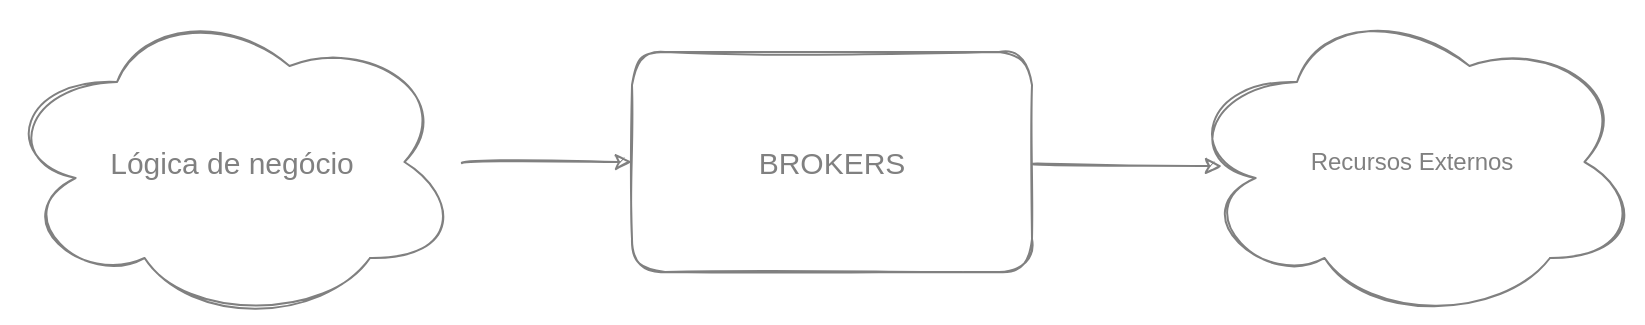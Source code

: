 <mxfile version="22.1.4" type="device" pages="2">
  <diagram id="jYahB1UCWjn4WiAoBhX7" name="1.0.0">
    <mxGraphModel dx="1050" dy="530" grid="1" gridSize="10" guides="1" tooltips="1" connect="1" arrows="1" fold="1" page="1" pageScale="1" pageWidth="850" pageHeight="1100" math="0" shadow="0">
      <root>
        <mxCell id="0" />
        <mxCell id="1" parent="0" />
        <mxCell id="5" style="edgeStyle=none;html=1;sketch=1;curved=1;labelBackgroundColor=#808080;strokeColor=#808080;" parent="1" source="2" target="3" edge="1">
          <mxGeometry relative="1" as="geometry" />
        </mxCell>
        <mxCell id="2" value="Lógica de negócio" style="ellipse;shape=cloud;whiteSpace=wrap;html=1;sketch=1;rounded=1;fillColor=none;fontSize=15;labelBackgroundColor=none;fontColor=#808080;strokeColor=#808080;" parent="1" vertex="1">
          <mxGeometry x="10" y="450" width="230" height="160" as="geometry" />
        </mxCell>
        <mxCell id="6" style="edgeStyle=none;html=1;entryX=0.087;entryY=0.513;entryDx=0;entryDy=0;entryPerimeter=0;sketch=1;curved=1;labelBackgroundColor=#808080;strokeColor=#808080;" parent="1" source="3" target="4" edge="1">
          <mxGeometry relative="1" as="geometry" />
        </mxCell>
        <mxCell id="3" value="&lt;font style=&quot;font-size: 15px&quot; color=&quot;#808080&quot;&gt;BROKERS&lt;/font&gt;" style="rounded=1;whiteSpace=wrap;html=1;sketch=1;fillColor=none;fontSize=11;labelBackgroundColor=none;strokeColor=#808080;" parent="1" vertex="1">
          <mxGeometry x="325" y="475" width="200" height="110" as="geometry" />
        </mxCell>
        <mxCell id="4" value="&lt;font color=&quot;#808080&quot;&gt;Recursos Externos&lt;br&gt;&lt;/font&gt;" style="ellipse;shape=cloud;whiteSpace=wrap;html=1;sketch=1;rounded=1;fillColor=none;labelBackgroundColor=none;strokeColor=#808080;" parent="1" vertex="1">
          <mxGeometry x="600" y="450" width="230" height="160" as="geometry" />
        </mxCell>
      </root>
    </mxGraphModel>
  </diagram>
  <diagram id="sKq81AZHAaub0iOgTf4L" name="1.8.0">
    <mxGraphModel dx="1102" dy="857" grid="0" gridSize="10" guides="1" tooltips="1" connect="1" arrows="1" fold="1" page="1" pageScale="1" pageWidth="1100" pageHeight="850" math="0" shadow="0">
      <root>
        <mxCell id="5lzR5V0YQuYmSN3K8H0x-0" />
        <mxCell id="5lzR5V0YQuYmSN3K8H0x-1" parent="5lzR5V0YQuYmSN3K8H0x-0" />
        <mxCell id="5lzR5V0YQuYmSN3K8H0x-4" style="edgeStyle=none;html=1;entryX=0.087;entryY=0.513;entryDx=0;entryDy=0;entryPerimeter=0;labelBackgroundColor=#808080;strokeColor=#808080;fontStyle=1;fontFamily=Lucida Console;sketch=1;curved=1;rounded=1;" edge="1" parent="5lzR5V0YQuYmSN3K8H0x-1" source="5lzR5V0YQuYmSN3K8H0x-5">
          <mxGeometry relative="1" as="geometry">
            <mxPoint x="420.01" y="417.08" as="targetPoint" />
          </mxGeometry>
        </mxCell>
        <mxCell id="5lzR5V0YQuYmSN3K8H0x-5" value="&lt;font color=&quot;#808080&quot;&gt;&lt;span style=&quot;font-size: 15px&quot;&gt;CONSUMER&lt;br&gt;(BROKERS)&lt;br&gt;&lt;/span&gt;&lt;/font&gt;" style="rounded=1;whiteSpace=wrap;html=1;fillColor=none;fontSize=11;labelBackgroundColor=none;strokeColor=#808080;fontStyle=1;fontFamily=Lucida Console;sketch=1;" vertex="1" parent="5lzR5V0YQuYmSN3K8H0x-1">
          <mxGeometry x="125" y="360" width="200" height="110" as="geometry" />
        </mxCell>
        <mxCell id="5lzR5V0YQuYmSN3K8H0x-10" style="edgeStyle=orthogonalEdgeStyle;rounded=1;orthogonalLoop=1;jettySize=auto;html=1;entryX=0.16;entryY=0.55;entryDx=0;entryDy=0;entryPerimeter=0;strokeColor=#808080;sketch=1;curved=1;fontFamily=Lucida Console;" edge="1" parent="5lzR5V0YQuYmSN3K8H0x-1" source="5lzR5V0YQuYmSN3K8H0x-7" target="5lzR5V0YQuYmSN3K8H0x-8">
          <mxGeometry relative="1" as="geometry">
            <Array as="points">
              <mxPoint x="708" y="417" />
              <mxPoint x="708" y="263" />
            </Array>
          </mxGeometry>
        </mxCell>
        <mxCell id="5lzR5V0YQuYmSN3K8H0x-13" style="edgeStyle=orthogonalEdgeStyle;rounded=1;orthogonalLoop=1;jettySize=auto;html=1;entryX=0.16;entryY=0.55;entryDx=0;entryDy=0;entryPerimeter=0;strokeColor=#808080;sketch=1;curved=1;fontFamily=Lucida Console;" edge="1" parent="5lzR5V0YQuYmSN3K8H0x-1" source="5lzR5V0YQuYmSN3K8H0x-7" target="5lzR5V0YQuYmSN3K8H0x-11">
          <mxGeometry relative="1" as="geometry" />
        </mxCell>
        <mxCell id="5lzR5V0YQuYmSN3K8H0x-14" style="edgeStyle=orthogonalEdgeStyle;rounded=1;orthogonalLoop=1;jettySize=auto;html=1;entryX=0.16;entryY=0.55;entryDx=0;entryDy=0;entryPerimeter=0;strokeColor=#808080;sketch=1;curved=1;fontFamily=Lucida Console;" edge="1" parent="5lzR5V0YQuYmSN3K8H0x-1" source="5lzR5V0YQuYmSN3K8H0x-7" target="5lzR5V0YQuYmSN3K8H0x-12">
          <mxGeometry relative="1" as="geometry">
            <Array as="points">
              <mxPoint x="708" y="417" />
              <mxPoint x="708" y="601" />
            </Array>
          </mxGeometry>
        </mxCell>
        <mxCell id="5lzR5V0YQuYmSN3K8H0x-7" value="&lt;font color=&quot;#808080&quot;&gt;&lt;span style=&quot;font-size: 15px&quot;&gt;STANDARDIZED PROVIDER ABSTRACTION LIBRARY&lt;br&gt;&lt;/span&gt;&lt;/font&gt;" style="rounded=1;whiteSpace=wrap;html=1;fillColor=none;fontSize=11;labelBackgroundColor=none;strokeColor=#808080;fontStyle=1;fontFamily=Lucida Console;sketch=1;" vertex="1" parent="5lzR5V0YQuYmSN3K8H0x-1">
          <mxGeometry x="418" y="362" width="200" height="110" as="geometry" />
        </mxCell>
        <mxCell id="5lzR5V0YQuYmSN3K8H0x-8" value="&lt;font&gt;PROVIDER 1&lt;/font&gt;" style="ellipse;shape=cloud;whiteSpace=wrap;html=1;strokeColor=#808080;fontColor=#808080;rounded=1;fontStyle=1;fontSize=16;fontFamily=Lucida Console;labelBackgroundColor=none;fillColor=none;sketch=1;" vertex="1" parent="5lzR5V0YQuYmSN3K8H0x-1">
          <mxGeometry x="759" y="184" width="207" height="144" as="geometry" />
        </mxCell>
        <mxCell id="5lzR5V0YQuYmSN3K8H0x-11" value="PROVIDER 2" style="ellipse;shape=cloud;whiteSpace=wrap;html=1;strokeColor=#808080;fontColor=#808080;rounded=1;fontStyle=1;fontSize=16;fontFamily=Lucida Console;labelBackgroundColor=none;fillColor=none;sketch=1;" vertex="1" parent="5lzR5V0YQuYmSN3K8H0x-1">
          <mxGeometry x="765" y="338" width="207" height="144" as="geometry" />
        </mxCell>
        <mxCell id="5lzR5V0YQuYmSN3K8H0x-12" value="PROVIDER N" style="ellipse;shape=cloud;whiteSpace=wrap;html=1;strokeColor=#808080;fontColor=#808080;rounded=1;fontStyle=1;fontSize=16;fontFamily=Lucida Console;labelBackgroundColor=none;fillColor=none;sketch=1;" vertex="1" parent="5lzR5V0YQuYmSN3K8H0x-1">
          <mxGeometry x="768" y="522" width="207" height="144" as="geometry" />
        </mxCell>
      </root>
    </mxGraphModel>
  </diagram>
</mxfile>

